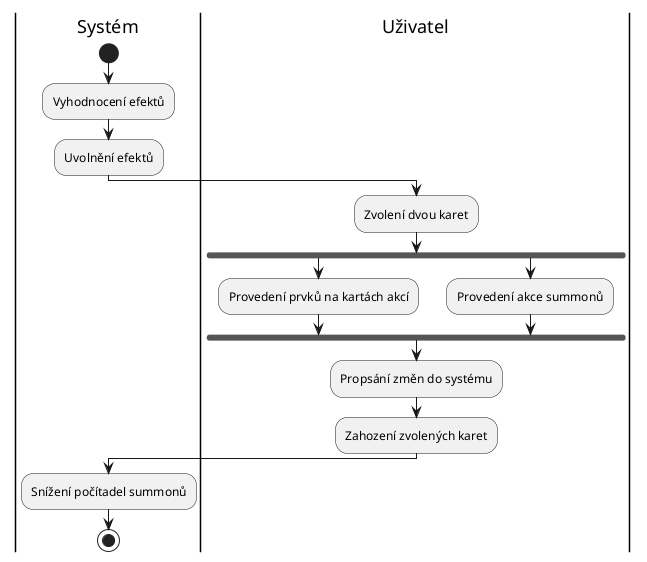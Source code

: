 @startuml playerTurn
|Systém|
start

:Vyhodnocení efektů;
:Uvolnění efektů;

|Uživatel|
:Zvolení dvou karet;
fork
  :Provedení prvků na kartách akcí;
fork again
  :Provedení akce summonů;
end fork
:Propsání změn do systému;
:Zahození zvolených karet;

|Systém|
:Snížení počítadel summonů;

stop
@enduml